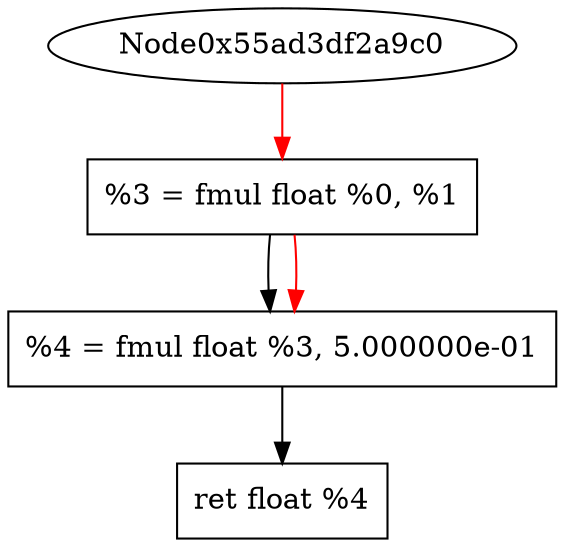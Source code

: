 digraph "DFG for '_Z13triangle_areaff' function" {
 Node0x55ad3df2a950[shape=record, label="  %3 = fmul float %0, %1"];
 Node0x55ad3df2aa30[shape=record, label="  %4 = fmul float %3, 5.000000e-01"];
 Node0x55ad3df2ab50[shape=record, label="  ret float %4"];
 Node0x55ad3df2a950 -> Node0x55ad3df2aa30
 Node0x55ad3df2aa30 -> Node0x55ad3df2ab50
edge [color=red]
 Node0x55ad3df2a9c0 -> Node0x55ad3df2a950
 Node0x55ad3df2a950 -> Node0x55ad3df2aa30
}